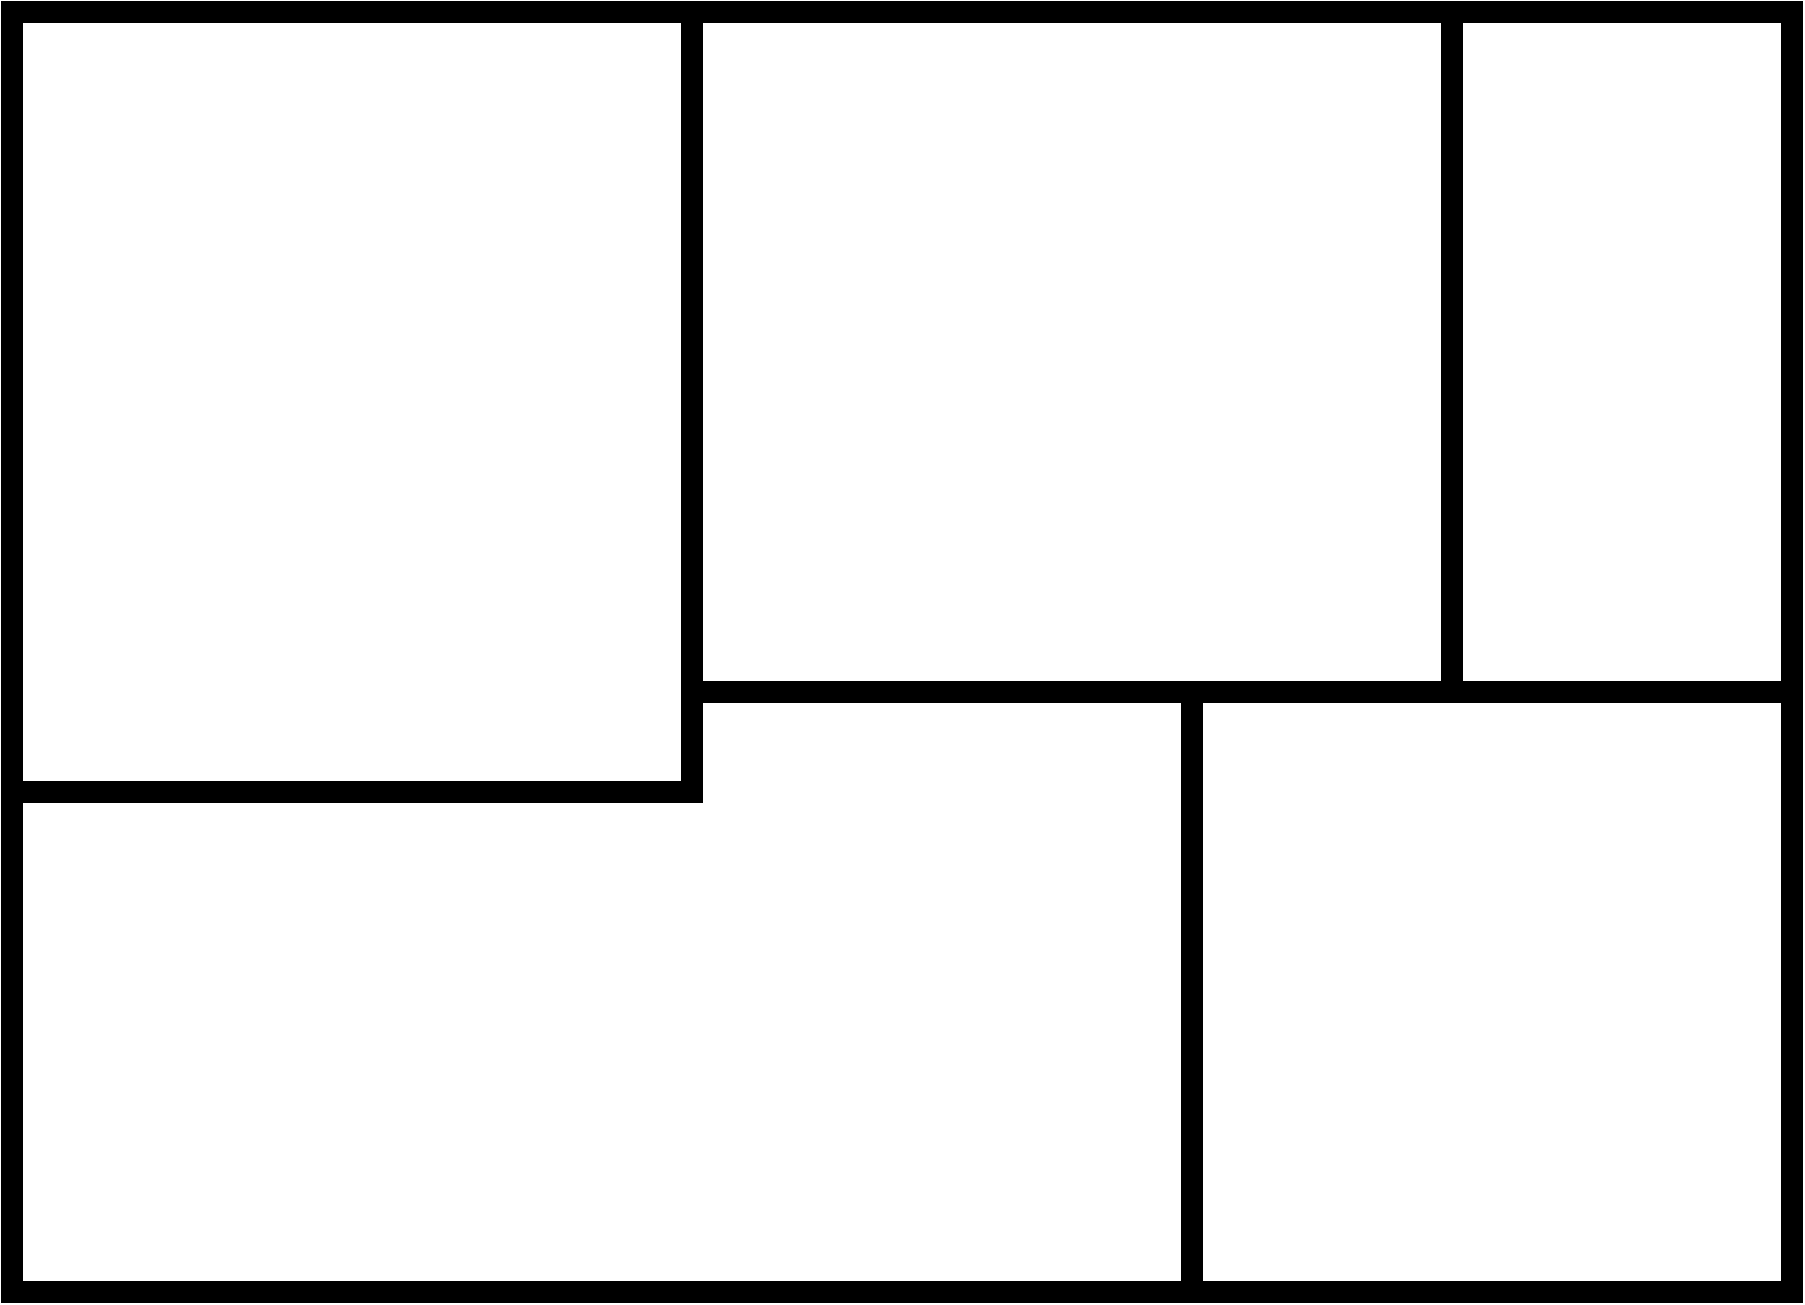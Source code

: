 <mxfile version="26.2.14">
  <diagram name="Page-1" id="38b20595-45e3-9b7f-d5ca-b57f44c5b66d">
    <mxGraphModel dx="153" dy="1297" grid="1" gridSize="10" guides="1" tooltips="1" connect="1" arrows="1" fold="1" page="1" pageScale="1" pageWidth="1100" pageHeight="850" background="none" math="0" shadow="0">
      <root>
        <mxCell id="0" />
        <mxCell id="1" parent="0" />
        <mxCell id="zVZ-raye_Tv6AUy4_SLc-4" value="" style="verticalLabelPosition=bottom;html=1;verticalAlign=top;align=center;shape=mxgraph.floorplan.room;fillColor=strokeColor;movable=0;resizable=0;rotatable=0;deletable=0;editable=0;locked=1;connectable=0;" vertex="1" parent="1">
          <mxGeometry x="1120" y="910" width="900" height="650" as="geometry" />
        </mxCell>
        <mxCell id="zVZ-raye_Tv6AUy4_SLc-5" value="" style="verticalLabelPosition=bottom;html=1;verticalAlign=top;align=center;shape=mxgraph.floorplan.room;fillColor=strokeColor;" vertex="1" parent="1">
          <mxGeometry x="1840" y="910" width="180" height="350" as="geometry" />
        </mxCell>
        <mxCell id="zVZ-raye_Tv6AUy4_SLc-6" value="" style="verticalLabelPosition=bottom;html=1;verticalAlign=top;align=center;shape=mxgraph.floorplan.room;fillColor=strokeColor;" vertex="1" parent="1">
          <mxGeometry x="1710" y="1250" width="310" height="310" as="geometry" />
        </mxCell>
        <mxCell id="zVZ-raye_Tv6AUy4_SLc-7" value="" style="verticalLabelPosition=bottom;html=1;verticalAlign=top;align=center;shape=mxgraph.floorplan.room;fillColor=strokeColor;" vertex="1" parent="1">
          <mxGeometry x="1120" y="910" width="350" height="400" as="geometry" />
        </mxCell>
        <mxCell id="zVZ-raye_Tv6AUy4_SLc-8" value="" style="verticalLabelPosition=bottom;html=1;verticalAlign=top;align=center;shape=mxgraph.floorplan.room;fillColor=strokeColor;" vertex="1" parent="1">
          <mxGeometry x="1460" y="910" width="390" height="350" as="geometry" />
        </mxCell>
      </root>
    </mxGraphModel>
  </diagram>
</mxfile>

